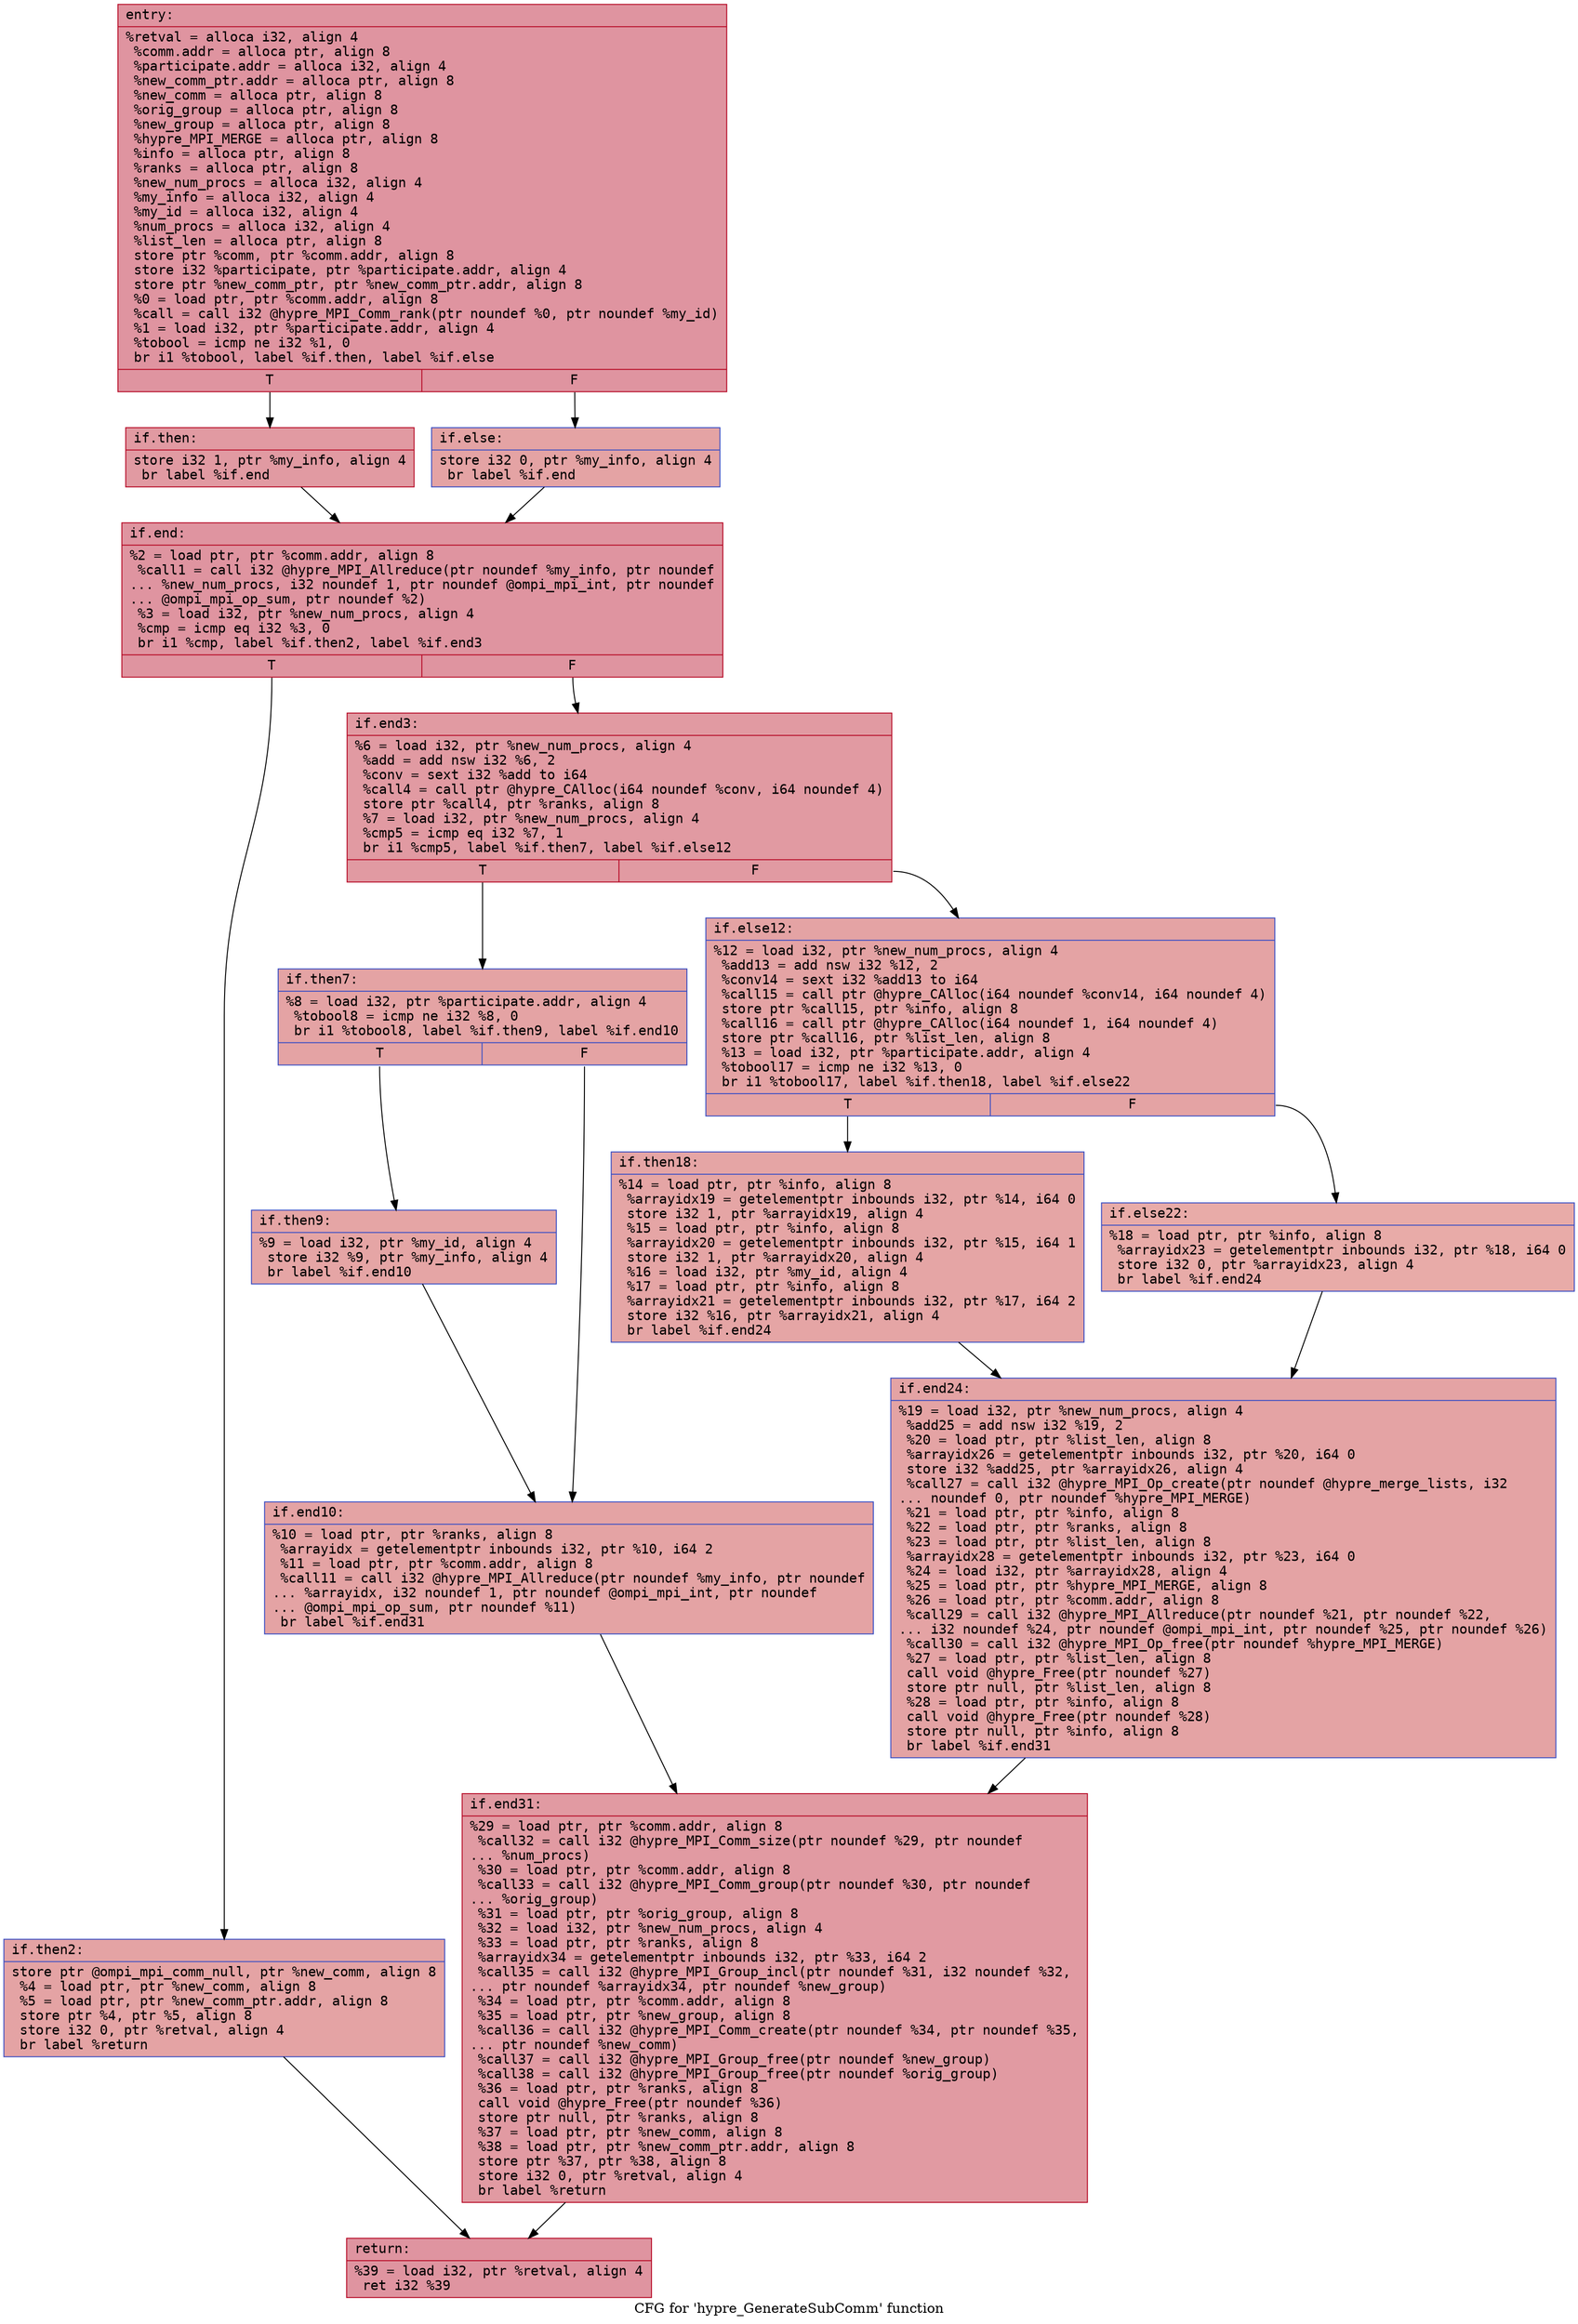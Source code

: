 digraph "CFG for 'hypre_GenerateSubComm' function" {
	label="CFG for 'hypre_GenerateSubComm' function";

	Node0x5596ebd9b700 [shape=record,color="#b70d28ff", style=filled, fillcolor="#b70d2870" fontname="Courier",label="{entry:\l|  %retval = alloca i32, align 4\l  %comm.addr = alloca ptr, align 8\l  %participate.addr = alloca i32, align 4\l  %new_comm_ptr.addr = alloca ptr, align 8\l  %new_comm = alloca ptr, align 8\l  %orig_group = alloca ptr, align 8\l  %new_group = alloca ptr, align 8\l  %hypre_MPI_MERGE = alloca ptr, align 8\l  %info = alloca ptr, align 8\l  %ranks = alloca ptr, align 8\l  %new_num_procs = alloca i32, align 4\l  %my_info = alloca i32, align 4\l  %my_id = alloca i32, align 4\l  %num_procs = alloca i32, align 4\l  %list_len = alloca ptr, align 8\l  store ptr %comm, ptr %comm.addr, align 8\l  store i32 %participate, ptr %participate.addr, align 4\l  store ptr %new_comm_ptr, ptr %new_comm_ptr.addr, align 8\l  %0 = load ptr, ptr %comm.addr, align 8\l  %call = call i32 @hypre_MPI_Comm_rank(ptr noundef %0, ptr noundef %my_id)\l  %1 = load i32, ptr %participate.addr, align 4\l  %tobool = icmp ne i32 %1, 0\l  br i1 %tobool, label %if.then, label %if.else\l|{<s0>T|<s1>F}}"];
	Node0x5596ebd9b700:s0 -> Node0x5596ebd9c740[tooltip="entry -> if.then\nProbability 62.50%" ];
	Node0x5596ebd9b700:s1 -> Node0x5596ebd9c7b0[tooltip="entry -> if.else\nProbability 37.50%" ];
	Node0x5596ebd9c740 [shape=record,color="#b70d28ff", style=filled, fillcolor="#bb1b2c70" fontname="Courier",label="{if.then:\l|  store i32 1, ptr %my_info, align 4\l  br label %if.end\l}"];
	Node0x5596ebd9c740 -> Node0x5596ebd9c970[tooltip="if.then -> if.end\nProbability 100.00%" ];
	Node0x5596ebd9c7b0 [shape=record,color="#3d50c3ff", style=filled, fillcolor="#c32e3170" fontname="Courier",label="{if.else:\l|  store i32 0, ptr %my_info, align 4\l  br label %if.end\l}"];
	Node0x5596ebd9c7b0 -> Node0x5596ebd9c970[tooltip="if.else -> if.end\nProbability 100.00%" ];
	Node0x5596ebd9c970 [shape=record,color="#b70d28ff", style=filled, fillcolor="#b70d2870" fontname="Courier",label="{if.end:\l|  %2 = load ptr, ptr %comm.addr, align 8\l  %call1 = call i32 @hypre_MPI_Allreduce(ptr noundef %my_info, ptr noundef\l... %new_num_procs, i32 noundef 1, ptr noundef @ompi_mpi_int, ptr noundef\l... @ompi_mpi_op_sum, ptr noundef %2)\l  %3 = load i32, ptr %new_num_procs, align 4\l  %cmp = icmp eq i32 %3, 0\l  br i1 %cmp, label %if.then2, label %if.end3\l|{<s0>T|<s1>F}}"];
	Node0x5596ebd9c970:s0 -> Node0x5596ebd9d280[tooltip="if.end -> if.then2\nProbability 37.50%" ];
	Node0x5596ebd9c970:s1 -> Node0x5596ebd9d2d0[tooltip="if.end -> if.end3\nProbability 62.50%" ];
	Node0x5596ebd9d280 [shape=record,color="#3d50c3ff", style=filled, fillcolor="#c32e3170" fontname="Courier",label="{if.then2:\l|  store ptr @ompi_mpi_comm_null, ptr %new_comm, align 8\l  %4 = load ptr, ptr %new_comm, align 8\l  %5 = load ptr, ptr %new_comm_ptr.addr, align 8\l  store ptr %4, ptr %5, align 8\l  store i32 0, ptr %retval, align 4\l  br label %return\l}"];
	Node0x5596ebd9d280 -> Node0x5596ebdb0b80[tooltip="if.then2 -> return\nProbability 100.00%" ];
	Node0x5596ebd9d2d0 [shape=record,color="#b70d28ff", style=filled, fillcolor="#bb1b2c70" fontname="Courier",label="{if.end3:\l|  %6 = load i32, ptr %new_num_procs, align 4\l  %add = add nsw i32 %6, 2\l  %conv = sext i32 %add to i64\l  %call4 = call ptr @hypre_CAlloc(i64 noundef %conv, i64 noundef 4)\l  store ptr %call4, ptr %ranks, align 8\l  %7 = load i32, ptr %new_num_procs, align 4\l  %cmp5 = icmp eq i32 %7, 1\l  br i1 %cmp5, label %if.then7, label %if.else12\l|{<s0>T|<s1>F}}"];
	Node0x5596ebd9d2d0:s0 -> Node0x5596ebdb1120[tooltip="if.end3 -> if.then7\nProbability 50.00%" ];
	Node0x5596ebd9d2d0:s1 -> Node0x5596ebdb1170[tooltip="if.end3 -> if.else12\nProbability 50.00%" ];
	Node0x5596ebdb1120 [shape=record,color="#3d50c3ff", style=filled, fillcolor="#c32e3170" fontname="Courier",label="{if.then7:\l|  %8 = load i32, ptr %participate.addr, align 4\l  %tobool8 = icmp ne i32 %8, 0\l  br i1 %tobool8, label %if.then9, label %if.end10\l|{<s0>T|<s1>F}}"];
	Node0x5596ebdb1120:s0 -> Node0x5596ebdb1460[tooltip="if.then7 -> if.then9\nProbability 62.50%" ];
	Node0x5596ebdb1120:s1 -> Node0x5596ebdb14b0[tooltip="if.then7 -> if.end10\nProbability 37.50%" ];
	Node0x5596ebdb1460 [shape=record,color="#3d50c3ff", style=filled, fillcolor="#c5333470" fontname="Courier",label="{if.then9:\l|  %9 = load i32, ptr %my_id, align 4\l  store i32 %9, ptr %my_info, align 4\l  br label %if.end10\l}"];
	Node0x5596ebdb1460 -> Node0x5596ebdb14b0[tooltip="if.then9 -> if.end10\nProbability 100.00%" ];
	Node0x5596ebdb14b0 [shape=record,color="#3d50c3ff", style=filled, fillcolor="#c32e3170" fontname="Courier",label="{if.end10:\l|  %10 = load ptr, ptr %ranks, align 8\l  %arrayidx = getelementptr inbounds i32, ptr %10, i64 2\l  %11 = load ptr, ptr %comm.addr, align 8\l  %call11 = call i32 @hypre_MPI_Allreduce(ptr noundef %my_info, ptr noundef\l... %arrayidx, i32 noundef 1, ptr noundef @ompi_mpi_int, ptr noundef\l... @ompi_mpi_op_sum, ptr noundef %11)\l  br label %if.end31\l}"];
	Node0x5596ebdb14b0 -> Node0x5596ebdb1ba0[tooltip="if.end10 -> if.end31\nProbability 100.00%" ];
	Node0x5596ebdb1170 [shape=record,color="#3d50c3ff", style=filled, fillcolor="#c32e3170" fontname="Courier",label="{if.else12:\l|  %12 = load i32, ptr %new_num_procs, align 4\l  %add13 = add nsw i32 %12, 2\l  %conv14 = sext i32 %add13 to i64\l  %call15 = call ptr @hypre_CAlloc(i64 noundef %conv14, i64 noundef 4)\l  store ptr %call15, ptr %info, align 8\l  %call16 = call ptr @hypre_CAlloc(i64 noundef 1, i64 noundef 4)\l  store ptr %call16, ptr %list_len, align 8\l  %13 = load i32, ptr %participate.addr, align 4\l  %tobool17 = icmp ne i32 %13, 0\l  br i1 %tobool17, label %if.then18, label %if.else22\l|{<s0>T|<s1>F}}"];
	Node0x5596ebdb1170:s0 -> Node0x5596ebdb2300[tooltip="if.else12 -> if.then18\nProbability 62.50%" ];
	Node0x5596ebdb1170:s1 -> Node0x5596ebdb2350[tooltip="if.else12 -> if.else22\nProbability 37.50%" ];
	Node0x5596ebdb2300 [shape=record,color="#3d50c3ff", style=filled, fillcolor="#c5333470" fontname="Courier",label="{if.then18:\l|  %14 = load ptr, ptr %info, align 8\l  %arrayidx19 = getelementptr inbounds i32, ptr %14, i64 0\l  store i32 1, ptr %arrayidx19, align 4\l  %15 = load ptr, ptr %info, align 8\l  %arrayidx20 = getelementptr inbounds i32, ptr %15, i64 1\l  store i32 1, ptr %arrayidx20, align 4\l  %16 = load i32, ptr %my_id, align 4\l  %17 = load ptr, ptr %info, align 8\l  %arrayidx21 = getelementptr inbounds i32, ptr %17, i64 2\l  store i32 %16, ptr %arrayidx21, align 4\l  br label %if.end24\l}"];
	Node0x5596ebdb2300 -> Node0x5596ebdb30f0[tooltip="if.then18 -> if.end24\nProbability 100.00%" ];
	Node0x5596ebdb2350 [shape=record,color="#3d50c3ff", style=filled, fillcolor="#cc403a70" fontname="Courier",label="{if.else22:\l|  %18 = load ptr, ptr %info, align 8\l  %arrayidx23 = getelementptr inbounds i32, ptr %18, i64 0\l  store i32 0, ptr %arrayidx23, align 4\l  br label %if.end24\l}"];
	Node0x5596ebdb2350 -> Node0x5596ebdb30f0[tooltip="if.else22 -> if.end24\nProbability 100.00%" ];
	Node0x5596ebdb30f0 [shape=record,color="#3d50c3ff", style=filled, fillcolor="#c32e3170" fontname="Courier",label="{if.end24:\l|  %19 = load i32, ptr %new_num_procs, align 4\l  %add25 = add nsw i32 %19, 2\l  %20 = load ptr, ptr %list_len, align 8\l  %arrayidx26 = getelementptr inbounds i32, ptr %20, i64 0\l  store i32 %add25, ptr %arrayidx26, align 4\l  %call27 = call i32 @hypre_MPI_Op_create(ptr noundef @hypre_merge_lists, i32\l... noundef 0, ptr noundef %hypre_MPI_MERGE)\l  %21 = load ptr, ptr %info, align 8\l  %22 = load ptr, ptr %ranks, align 8\l  %23 = load ptr, ptr %list_len, align 8\l  %arrayidx28 = getelementptr inbounds i32, ptr %23, i64 0\l  %24 = load i32, ptr %arrayidx28, align 4\l  %25 = load ptr, ptr %hypre_MPI_MERGE, align 8\l  %26 = load ptr, ptr %comm.addr, align 8\l  %call29 = call i32 @hypre_MPI_Allreduce(ptr noundef %21, ptr noundef %22,\l... i32 noundef %24, ptr noundef @ompi_mpi_int, ptr noundef %25, ptr noundef %26)\l  %call30 = call i32 @hypre_MPI_Op_free(ptr noundef %hypre_MPI_MERGE)\l  %27 = load ptr, ptr %list_len, align 8\l  call void @hypre_Free(ptr noundef %27)\l  store ptr null, ptr %list_len, align 8\l  %28 = load ptr, ptr %info, align 8\l  call void @hypre_Free(ptr noundef %28)\l  store ptr null, ptr %info, align 8\l  br label %if.end31\l}"];
	Node0x5596ebdb30f0 -> Node0x5596ebdb1ba0[tooltip="if.end24 -> if.end31\nProbability 100.00%" ];
	Node0x5596ebdb1ba0 [shape=record,color="#b70d28ff", style=filled, fillcolor="#bb1b2c70" fontname="Courier",label="{if.end31:\l|  %29 = load ptr, ptr %comm.addr, align 8\l  %call32 = call i32 @hypre_MPI_Comm_size(ptr noundef %29, ptr noundef\l... %num_procs)\l  %30 = load ptr, ptr %comm.addr, align 8\l  %call33 = call i32 @hypre_MPI_Comm_group(ptr noundef %30, ptr noundef\l... %orig_group)\l  %31 = load ptr, ptr %orig_group, align 8\l  %32 = load i32, ptr %new_num_procs, align 4\l  %33 = load ptr, ptr %ranks, align 8\l  %arrayidx34 = getelementptr inbounds i32, ptr %33, i64 2\l  %call35 = call i32 @hypre_MPI_Group_incl(ptr noundef %31, i32 noundef %32,\l... ptr noundef %arrayidx34, ptr noundef %new_group)\l  %34 = load ptr, ptr %comm.addr, align 8\l  %35 = load ptr, ptr %new_group, align 8\l  %call36 = call i32 @hypre_MPI_Comm_create(ptr noundef %34, ptr noundef %35,\l... ptr noundef %new_comm)\l  %call37 = call i32 @hypre_MPI_Group_free(ptr noundef %new_group)\l  %call38 = call i32 @hypre_MPI_Group_free(ptr noundef %orig_group)\l  %36 = load ptr, ptr %ranks, align 8\l  call void @hypre_Free(ptr noundef %36)\l  store ptr null, ptr %ranks, align 8\l  %37 = load ptr, ptr %new_comm, align 8\l  %38 = load ptr, ptr %new_comm_ptr.addr, align 8\l  store ptr %37, ptr %38, align 8\l  store i32 0, ptr %retval, align 4\l  br label %return\l}"];
	Node0x5596ebdb1ba0 -> Node0x5596ebdb0b80[tooltip="if.end31 -> return\nProbability 100.00%" ];
	Node0x5596ebdb0b80 [shape=record,color="#b70d28ff", style=filled, fillcolor="#b70d2870" fontname="Courier",label="{return:\l|  %39 = load i32, ptr %retval, align 4\l  ret i32 %39\l}"];
}
